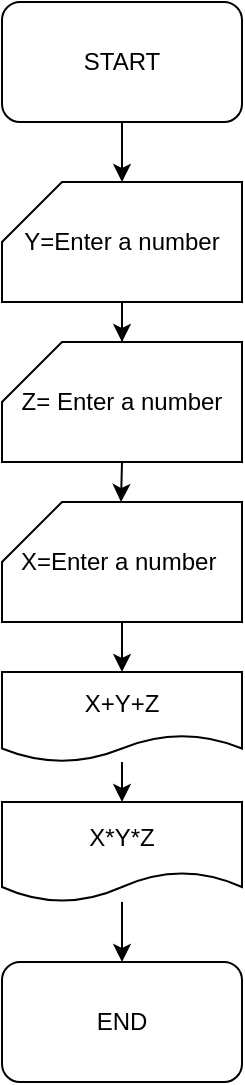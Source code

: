 <mxfile version="24.7.8">
  <diagram name="‫עמוד-1‬" id="9gCyP-xOjD5dcYOPeIzJ">
    <mxGraphModel dx="1050" dy="522" grid="1" gridSize="10" guides="1" tooltips="1" connect="1" arrows="1" fold="1" page="1" pageScale="1" pageWidth="827" pageHeight="1169" math="0" shadow="0">
      <root>
        <mxCell id="0" />
        <mxCell id="1" parent="0" />
        <mxCell id="nP1eanwkThaqdAtxU4lt-1" value="END" style="rounded=1;whiteSpace=wrap;html=1;" vertex="1" parent="1">
          <mxGeometry x="120" y="480" width="120" height="60" as="geometry" />
        </mxCell>
        <mxCell id="nP1eanwkThaqdAtxU4lt-9" value="" style="edgeStyle=orthogonalEdgeStyle;rounded=0;orthogonalLoop=1;jettySize=auto;html=1;" edge="1" parent="1" source="nP1eanwkThaqdAtxU4lt-2" target="nP1eanwkThaqdAtxU4lt-4">
          <mxGeometry relative="1" as="geometry" />
        </mxCell>
        <mxCell id="nP1eanwkThaqdAtxU4lt-2" value="START" style="rounded=1;whiteSpace=wrap;html=1;" vertex="1" parent="1">
          <mxGeometry x="120" width="120" height="60" as="geometry" />
        </mxCell>
        <mxCell id="nP1eanwkThaqdAtxU4lt-13" value="" style="edgeStyle=orthogonalEdgeStyle;rounded=0;orthogonalLoop=1;jettySize=auto;html=1;" edge="1" parent="1" source="nP1eanwkThaqdAtxU4lt-3" target="nP1eanwkThaqdAtxU4lt-8">
          <mxGeometry relative="1" as="geometry" />
        </mxCell>
        <mxCell id="nP1eanwkThaqdAtxU4lt-3" value="X=Enter a number&amp;nbsp;" style="shape=card;whiteSpace=wrap;html=1;" vertex="1" parent="1">
          <mxGeometry x="120" y="250" width="120" height="60" as="geometry" />
        </mxCell>
        <mxCell id="nP1eanwkThaqdAtxU4lt-10" value="" style="edgeStyle=orthogonalEdgeStyle;rounded=0;orthogonalLoop=1;jettySize=auto;html=1;" edge="1" parent="1" source="nP1eanwkThaqdAtxU4lt-4" target="nP1eanwkThaqdAtxU4lt-5">
          <mxGeometry relative="1" as="geometry" />
        </mxCell>
        <mxCell id="nP1eanwkThaqdAtxU4lt-4" value="Y=Enter a number" style="shape=card;whiteSpace=wrap;html=1;" vertex="1" parent="1">
          <mxGeometry x="120" y="90" width="120" height="60" as="geometry" />
        </mxCell>
        <mxCell id="nP1eanwkThaqdAtxU4lt-11" value="" style="edgeStyle=orthogonalEdgeStyle;rounded=0;orthogonalLoop=1;jettySize=auto;html=1;exitX=0.5;exitY=1;exitDx=0;exitDy=0;exitPerimeter=0;" edge="1" parent="1" source="nP1eanwkThaqdAtxU4lt-5">
          <mxGeometry relative="1" as="geometry">
            <mxPoint x="179.5" y="150" as="sourcePoint" />
            <mxPoint x="179.5" y="250" as="targetPoint" />
          </mxGeometry>
        </mxCell>
        <mxCell id="nP1eanwkThaqdAtxU4lt-5" value="Z= Enter a number" style="shape=card;whiteSpace=wrap;html=1;" vertex="1" parent="1">
          <mxGeometry x="120" y="170" width="120" height="60" as="geometry" />
        </mxCell>
        <mxCell id="nP1eanwkThaqdAtxU4lt-16" value="" style="edgeStyle=orthogonalEdgeStyle;rounded=0;orthogonalLoop=1;jettySize=auto;html=1;" edge="1" parent="1" source="nP1eanwkThaqdAtxU4lt-7" target="nP1eanwkThaqdAtxU4lt-1">
          <mxGeometry relative="1" as="geometry" />
        </mxCell>
        <mxCell id="nP1eanwkThaqdAtxU4lt-7" value="X*Y*Z" style="shape=document;whiteSpace=wrap;html=1;boundedLbl=1;" vertex="1" parent="1">
          <mxGeometry x="120" y="400" width="120" height="50" as="geometry" />
        </mxCell>
        <mxCell id="nP1eanwkThaqdAtxU4lt-14" value="" style="edgeStyle=orthogonalEdgeStyle;rounded=0;orthogonalLoop=1;jettySize=auto;html=1;" edge="1" parent="1" source="nP1eanwkThaqdAtxU4lt-8">
          <mxGeometry relative="1" as="geometry">
            <mxPoint x="180" y="400" as="targetPoint" />
          </mxGeometry>
        </mxCell>
        <mxCell id="nP1eanwkThaqdAtxU4lt-8" value="X+Y+Z" style="shape=document;whiteSpace=wrap;html=1;boundedLbl=1;" vertex="1" parent="1">
          <mxGeometry x="120" y="335" width="120" height="45" as="geometry" />
        </mxCell>
        <mxCell id="nP1eanwkThaqdAtxU4lt-12" style="edgeStyle=orthogonalEdgeStyle;rounded=0;orthogonalLoop=1;jettySize=auto;html=1;exitX=0.5;exitY=1;exitDx=0;exitDy=0;exitPerimeter=0;" edge="1" parent="1" source="nP1eanwkThaqdAtxU4lt-3" target="nP1eanwkThaqdAtxU4lt-3">
          <mxGeometry relative="1" as="geometry" />
        </mxCell>
      </root>
    </mxGraphModel>
  </diagram>
</mxfile>
